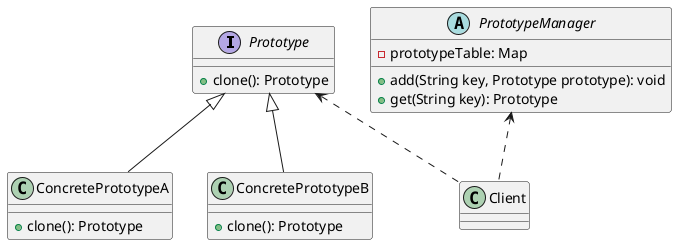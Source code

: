 @startuml
'https://plantuml.com/class-diagram

interface Prototype {
    +clone(): Prototype
}

class ConcretePrototypeA {
    +clone(): Prototype
}

class ConcretePrototypeB {
    +clone(): Prototype
}

Prototype <|-- ConcretePrototypeA
Prototype <|-- ConcretePrototypeB

abstract PrototypeManager {
    -prototypeTable: Map
    +add(String key, Prototype prototype): void
    +get(String key): Prototype
}

class Client

Prototype <.. Client
PrototypeManager <.. Client

@enduml